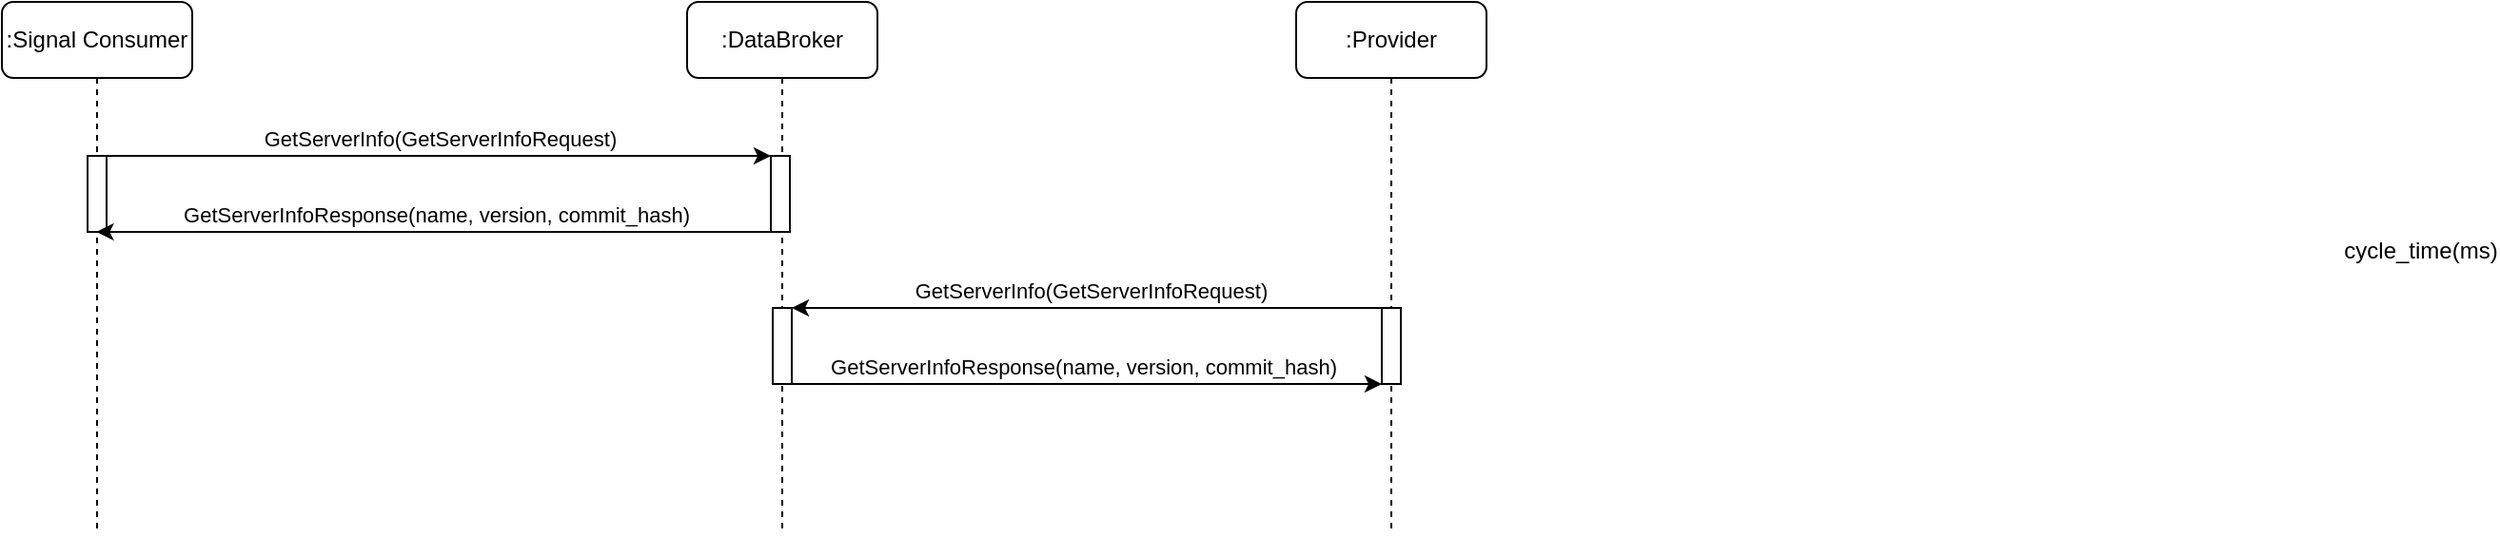 <mxfile version="24.8.1">
  <diagram name="Seite-1" id="DjCrLJOEe4nHxTjUXNSd">
    <mxGraphModel dx="1214" dy="705" grid="1" gridSize="10" guides="1" tooltips="1" connect="1" arrows="1" fold="1" page="1" pageScale="1" pageWidth="827" pageHeight="1169" math="0" shadow="0">
      <root>
        <mxCell id="0" />
        <mxCell id="1" parent="0" />
        <mxCell id="sU0O0qOnpkfrYUOIyIDh-27" value=":DataBroker" style="shape=umlLifeline;perimeter=lifelinePerimeter;whiteSpace=wrap;html=1;container=1;collapsible=0;recursiveResize=0;outlineConnect=0;rounded=1;" parent="1" vertex="1">
          <mxGeometry x="360" y="40" width="100" height="280" as="geometry" />
        </mxCell>
        <mxCell id="56O69Gt65AHP2GdqeosO-10" value="" style="html=1;points=[[0,0,0,0,5],[0,1,0,0,-5],[1,0,0,0,5],[1,1,0,0,-5]];perimeter=orthogonalPerimeter;outlineConnect=0;targetShapes=umlLifeline;portConstraint=eastwest;newEdgeStyle={&quot;curved&quot;:0,&quot;rounded&quot;:0};" parent="sU0O0qOnpkfrYUOIyIDh-27" vertex="1">
          <mxGeometry x="44" y="81" width="10" height="40" as="geometry" />
        </mxCell>
        <mxCell id="sU0O0qOnpkfrYUOIyIDh-33" value=":Signal Consumer" style="shape=umlLifeline;perimeter=lifelinePerimeter;whiteSpace=wrap;html=1;container=1;collapsible=0;recursiveResize=0;outlineConnect=0;rounded=1;" parent="1" vertex="1">
          <mxGeometry y="40" width="100" height="280" as="geometry" />
        </mxCell>
        <mxCell id="56O69Gt65AHP2GdqeosO-4" value="" style="html=1;points=[[0,0,0,0,5],[0,1,0,0,-5],[1,0,0,0,5],[1,1,0,0,-5]];perimeter=orthogonalPerimeter;outlineConnect=0;targetShapes=umlLifeline;portConstraint=eastwest;newEdgeStyle={&quot;curved&quot;:0,&quot;rounded&quot;:0};" parent="sU0O0qOnpkfrYUOIyIDh-33" vertex="1">
          <mxGeometry x="45" y="81" width="10" height="40" as="geometry" />
        </mxCell>
        <mxCell id="56O69Gt65AHP2GdqeosO-14" value="" style="endArrow=classic;html=1;rounded=0;" parent="1" edge="1">
          <mxGeometry relative="1" as="geometry">
            <mxPoint x="405" y="161" as="sourcePoint" />
            <mxPoint x="49.7" y="161" as="targetPoint" />
          </mxGeometry>
        </mxCell>
        <mxCell id="56O69Gt65AHP2GdqeosO-15" value="GetServerInfoResponse(name, version, commit_hash)" style="edgeLabel;resizable=0;html=1;;align=center;verticalAlign=middle;" parent="56O69Gt65AHP2GdqeosO-14" connectable="0" vertex="1">
          <mxGeometry relative="1" as="geometry">
            <mxPoint y="-9" as="offset" />
          </mxGeometry>
        </mxCell>
        <mxCell id="56O69Gt65AHP2GdqeosO-12" value="" style="endArrow=classic;html=1;rounded=0;" parent="1" target="56O69Gt65AHP2GdqeosO-10" edge="1">
          <mxGeometry relative="1" as="geometry">
            <mxPoint x="55" y="121.0" as="sourcePoint" />
            <mxPoint x="400" y="121" as="targetPoint" />
          </mxGeometry>
        </mxCell>
        <mxCell id="56O69Gt65AHP2GdqeosO-13" value="GetServerInfo(GetServerInfoRequest)" style="edgeLabel;resizable=0;html=1;;align=center;verticalAlign=middle;" parent="56O69Gt65AHP2GdqeosO-12" connectable="0" vertex="1">
          <mxGeometry relative="1" as="geometry">
            <mxPoint y="-9" as="offset" />
          </mxGeometry>
        </mxCell>
        <mxCell id="F12XuqrCXp2MlrNHf4EK-10" value="cycle_time(ms)" style="text;html=1;align=center;verticalAlign=middle;whiteSpace=wrap;rounded=0;" parent="1" vertex="1">
          <mxGeometry x="1241" y="156" width="60" height="30" as="geometry" />
        </mxCell>
        <mxCell id="w6CGbLWzSCbSTN-eGXN6-1" value=":Provider" style="shape=umlLifeline;perimeter=lifelinePerimeter;whiteSpace=wrap;html=1;container=1;collapsible=0;recursiveResize=0;outlineConnect=0;rounded=1;" vertex="1" parent="1">
          <mxGeometry x="680" y="40" width="100" height="280" as="geometry" />
        </mxCell>
        <mxCell id="w6CGbLWzSCbSTN-eGXN6-2" value="" style="html=1;points=[[0,0,0,0,5],[0,1,0,0,-5],[1,0,0,0,5],[1,1,0,0,-5]];perimeter=orthogonalPerimeter;outlineConnect=0;targetShapes=umlLifeline;portConstraint=eastwest;newEdgeStyle={&quot;curved&quot;:0,&quot;rounded&quot;:0};" vertex="1" parent="w6CGbLWzSCbSTN-eGXN6-1">
          <mxGeometry x="45" y="161" width="10" height="40" as="geometry" />
        </mxCell>
        <mxCell id="w6CGbLWzSCbSTN-eGXN6-3" value="" style="endArrow=classic;html=1;rounded=0;" edge="1" parent="1" target="w6CGbLWzSCbSTN-eGXN6-5">
          <mxGeometry relative="1" as="geometry">
            <mxPoint x="729.5" y="201" as="sourcePoint" />
            <mxPoint x="409.5" y="201" as="targetPoint" />
          </mxGeometry>
        </mxCell>
        <mxCell id="w6CGbLWzSCbSTN-eGXN6-4" value="GetServerInfo(GetServerInfoRequest)" style="edgeLabel;resizable=0;html=1;;align=center;verticalAlign=middle;" connectable="0" vertex="1" parent="w6CGbLWzSCbSTN-eGXN6-3">
          <mxGeometry relative="1" as="geometry">
            <mxPoint y="-9" as="offset" />
          </mxGeometry>
        </mxCell>
        <mxCell id="w6CGbLWzSCbSTN-eGXN6-5" value="" style="html=1;points=[[0,0,0,0,5],[0,1,0,0,-5],[1,0,0,0,5],[1,1,0,0,-5]];perimeter=orthogonalPerimeter;outlineConnect=0;targetShapes=umlLifeline;portConstraint=eastwest;newEdgeStyle={&quot;curved&quot;:0,&quot;rounded&quot;:0};" vertex="1" parent="1">
          <mxGeometry x="405" y="201" width="10" height="40" as="geometry" />
        </mxCell>
        <mxCell id="w6CGbLWzSCbSTN-eGXN6-6" value="" style="endArrow=classic;html=1;rounded=0;" edge="1" parent="1" target="w6CGbLWzSCbSTN-eGXN6-2">
          <mxGeometry relative="1" as="geometry">
            <mxPoint x="409.5" y="241" as="sourcePoint" />
            <mxPoint x="720" y="241" as="targetPoint" />
          </mxGeometry>
        </mxCell>
        <mxCell id="w6CGbLWzSCbSTN-eGXN6-7" value="GetServerInfoResponse(name, version, commit_hash)" style="edgeLabel;resizable=0;html=1;;align=center;verticalAlign=middle;" connectable="0" vertex="1" parent="w6CGbLWzSCbSTN-eGXN6-6">
          <mxGeometry relative="1" as="geometry">
            <mxPoint y="-9" as="offset" />
          </mxGeometry>
        </mxCell>
      </root>
    </mxGraphModel>
  </diagram>
</mxfile>
